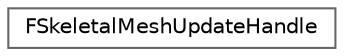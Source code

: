 digraph "Graphical Class Hierarchy"
{
 // INTERACTIVE_SVG=YES
 // LATEX_PDF_SIZE
  bgcolor="transparent";
  edge [fontname=Helvetica,fontsize=10,labelfontname=Helvetica,labelfontsize=10];
  node [fontname=Helvetica,fontsize=10,shape=box,height=0.2,width=0.4];
  rankdir="LR";
  Node0 [id="Node000000",label="FSkeletalMeshUpdateHandle",height=0.2,width=0.4,color="grey40", fillcolor="white", style="filled",URL="$d8/d60/classFSkeletalMeshUpdateHandle.html",tooltip=" "];
}

